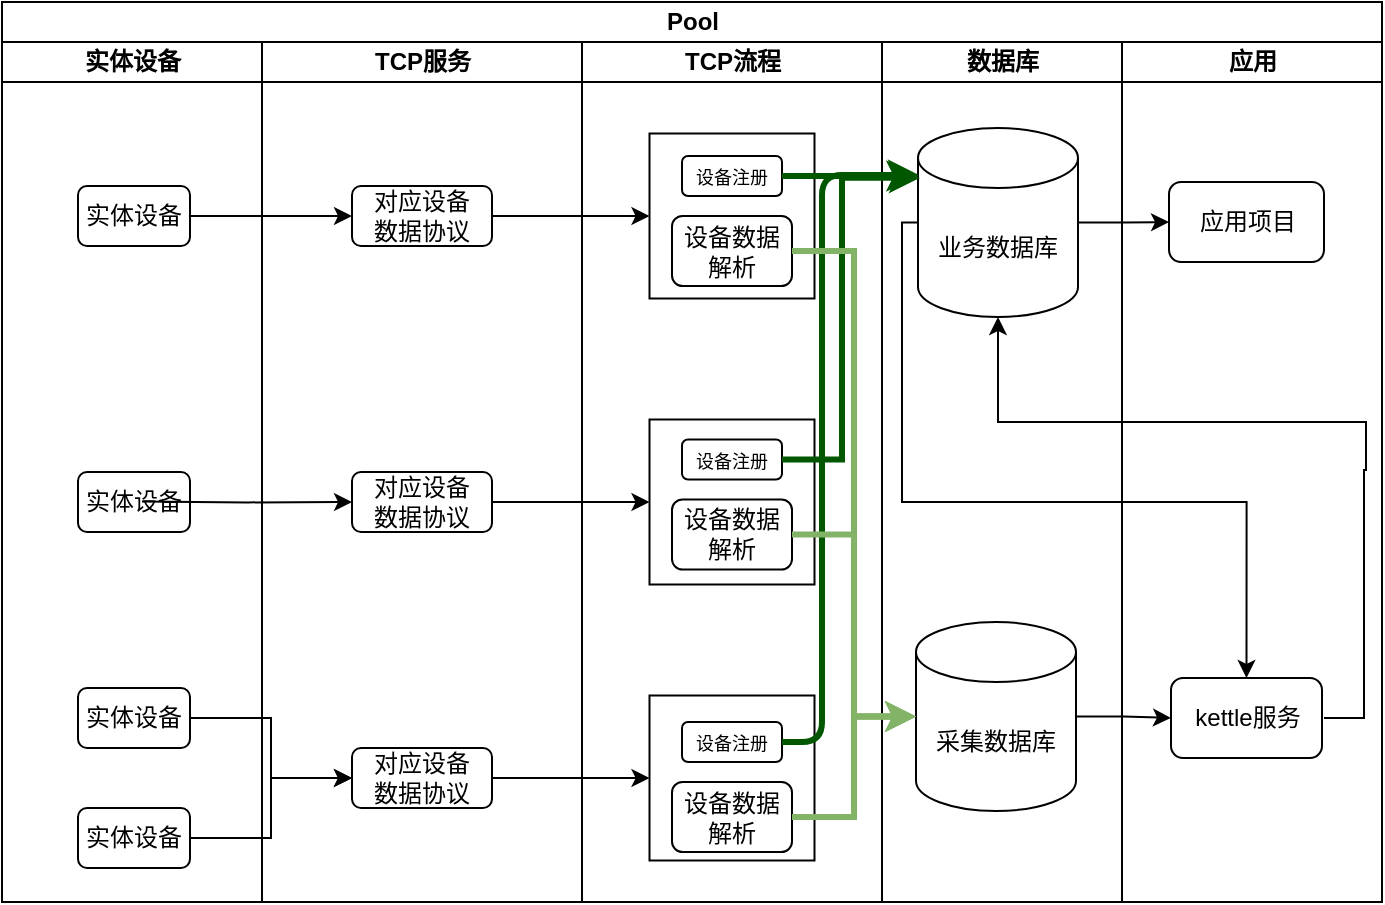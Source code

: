 <mxfile version="21.6.2" type="github">
  <diagram name="Page-1" id="74e2e168-ea6b-b213-b513-2b3c1d86103e">
    <mxGraphModel dx="862" dy="478" grid="1" gridSize="10" guides="1" tooltips="1" connect="1" arrows="1" fold="1" page="1" pageScale="1" pageWidth="1100" pageHeight="850" background="none" math="0" shadow="0">
      <root>
        <mxCell id="0" />
        <mxCell id="1" parent="0" />
        <mxCell id="STgeTo2RBOHs-Aj6-47E-5" value="Pool" style="swimlane;childLayout=stackLayout;resizeParent=1;resizeParentMax=0;startSize=20;html=1;" vertex="1" parent="1">
          <mxGeometry x="210.0" y="120" width="690" height="450" as="geometry" />
        </mxCell>
        <mxCell id="STgeTo2RBOHs-Aj6-47E-6" value="实体设备" style="swimlane;startSize=20;html=1;" vertex="1" parent="STgeTo2RBOHs-Aj6-47E-5">
          <mxGeometry y="20" width="130" height="430" as="geometry" />
        </mxCell>
        <mxCell id="STgeTo2RBOHs-Aj6-47E-10" value="实体设备" style="rounded=1;whiteSpace=wrap;html=1;" vertex="1" parent="STgeTo2RBOHs-Aj6-47E-6">
          <mxGeometry x="38" y="72" width="56" height="30" as="geometry" />
        </mxCell>
        <mxCell id="STgeTo2RBOHs-Aj6-47E-14" value="实体设备" style="rounded=1;whiteSpace=wrap;html=1;" vertex="1" parent="STgeTo2RBOHs-Aj6-47E-6">
          <mxGeometry x="38" y="215" width="56" height="30" as="geometry" />
        </mxCell>
        <mxCell id="STgeTo2RBOHs-Aj6-47E-15" value="实体设备" style="rounded=1;whiteSpace=wrap;html=1;" vertex="1" parent="STgeTo2RBOHs-Aj6-47E-6">
          <mxGeometry x="38" y="323" width="56" height="30" as="geometry" />
        </mxCell>
        <mxCell id="STgeTo2RBOHs-Aj6-47E-16" value="实体设备" style="rounded=1;whiteSpace=wrap;html=1;" vertex="1" parent="STgeTo2RBOHs-Aj6-47E-6">
          <mxGeometry x="38" y="383" width="56" height="30" as="geometry" />
        </mxCell>
        <mxCell id="STgeTo2RBOHs-Aj6-47E-7" value="TCP服务" style="swimlane;startSize=20;html=1;" vertex="1" parent="STgeTo2RBOHs-Aj6-47E-5">
          <mxGeometry x="130" y="20" width="160" height="430" as="geometry" />
        </mxCell>
        <mxCell id="STgeTo2RBOHs-Aj6-47E-19" style="edgeStyle=orthogonalEdgeStyle;rounded=0;orthogonalLoop=1;jettySize=auto;html=1;entryX=0;entryY=0.5;entryDx=0;entryDy=0;" edge="1" parent="STgeTo2RBOHs-Aj6-47E-7" target="STgeTo2RBOHs-Aj6-47E-24">
          <mxGeometry relative="1" as="geometry">
            <mxPoint x="20.0" y="229.71" as="targetPoint" />
            <mxPoint x="-60" y="229.739" as="sourcePoint" />
          </mxGeometry>
        </mxCell>
        <mxCell id="STgeTo2RBOHs-Aj6-47E-23" value="对应设备&lt;br&gt;数据协议" style="rounded=1;whiteSpace=wrap;html=1;" vertex="1" parent="STgeTo2RBOHs-Aj6-47E-7">
          <mxGeometry x="45.0" y="72" width="70" height="30" as="geometry" />
        </mxCell>
        <mxCell id="STgeTo2RBOHs-Aj6-47E-24" value="对应设备&lt;br style=&quot;border-color: var(--border-color);&quot;&gt;数据协议" style="rounded=1;whiteSpace=wrap;html=1;" vertex="1" parent="STgeTo2RBOHs-Aj6-47E-7">
          <mxGeometry x="45.0" y="215" width="70" height="30" as="geometry" />
        </mxCell>
        <mxCell id="STgeTo2RBOHs-Aj6-47E-25" value="对应设备&lt;br style=&quot;border-color: var(--border-color);&quot;&gt;数据协议" style="rounded=1;whiteSpace=wrap;html=1;" vertex="1" parent="STgeTo2RBOHs-Aj6-47E-7">
          <mxGeometry x="45.0" y="353" width="70" height="30" as="geometry" />
        </mxCell>
        <mxCell id="STgeTo2RBOHs-Aj6-47E-8" value="TCP流程" style="swimlane;startSize=20;html=1;" vertex="1" parent="STgeTo2RBOHs-Aj6-47E-5">
          <mxGeometry x="290" y="20" width="150" height="430" as="geometry" />
        </mxCell>
        <mxCell id="STgeTo2RBOHs-Aj6-47E-31" value="" style="whiteSpace=wrap;html=1;aspect=fixed;" vertex="1" parent="STgeTo2RBOHs-Aj6-47E-8">
          <mxGeometry x="33.75" y="45.75" width="82.5" height="82.5" as="geometry" />
        </mxCell>
        <mxCell id="STgeTo2RBOHs-Aj6-47E-22" value="&lt;font style=&quot;font-size: 9px;&quot;&gt;设备注册&lt;/font&gt;" style="rounded=1;whiteSpace=wrap;html=1;" vertex="1" parent="STgeTo2RBOHs-Aj6-47E-8">
          <mxGeometry x="50" y="57" width="50" height="20" as="geometry" />
        </mxCell>
        <mxCell id="STgeTo2RBOHs-Aj6-47E-30" value="设备数据解析" style="rounded=1;whiteSpace=wrap;html=1;" vertex="1" parent="STgeTo2RBOHs-Aj6-47E-8">
          <mxGeometry x="45" y="87" width="60" height="35" as="geometry" />
        </mxCell>
        <mxCell id="STgeTo2RBOHs-Aj6-47E-39" value="" style="whiteSpace=wrap;html=1;aspect=fixed;" vertex="1" parent="STgeTo2RBOHs-Aj6-47E-8">
          <mxGeometry x="33.75" y="326.75" width="82.5" height="82.5" as="geometry" />
        </mxCell>
        <mxCell id="STgeTo2RBOHs-Aj6-47E-40" value="&lt;font style=&quot;font-size: 9px;&quot;&gt;设备注册&lt;/font&gt;" style="rounded=1;whiteSpace=wrap;html=1;" vertex="1" parent="STgeTo2RBOHs-Aj6-47E-8">
          <mxGeometry x="50.0" y="340" width="50" height="20" as="geometry" />
        </mxCell>
        <mxCell id="STgeTo2RBOHs-Aj6-47E-41" value="设备数据解析" style="rounded=1;whiteSpace=wrap;html=1;" vertex="1" parent="STgeTo2RBOHs-Aj6-47E-8">
          <mxGeometry x="45" y="370" width="60" height="35" as="geometry" />
        </mxCell>
        <mxCell id="STgeTo2RBOHs-Aj6-47E-36" value="" style="whiteSpace=wrap;html=1;aspect=fixed;" vertex="1" parent="STgeTo2RBOHs-Aj6-47E-8">
          <mxGeometry x="33.75" y="188.75" width="82.5" height="82.5" as="geometry" />
        </mxCell>
        <mxCell id="STgeTo2RBOHs-Aj6-47E-38" value="设备数据解析" style="rounded=1;whiteSpace=wrap;html=1;" vertex="1" parent="STgeTo2RBOHs-Aj6-47E-8">
          <mxGeometry x="45" y="228.75" width="60" height="35" as="geometry" />
        </mxCell>
        <mxCell id="STgeTo2RBOHs-Aj6-47E-37" value="&lt;font style=&quot;font-size: 9px;&quot;&gt;设备注册&lt;/font&gt;" style="rounded=1;whiteSpace=wrap;html=1;" vertex="1" parent="STgeTo2RBOHs-Aj6-47E-8">
          <mxGeometry x="50" y="198.75" width="50" height="20" as="geometry" />
        </mxCell>
        <mxCell id="STgeTo2RBOHs-Aj6-47E-56" value="数据库" style="swimlane;startSize=20;html=1;" vertex="1" parent="STgeTo2RBOHs-Aj6-47E-5">
          <mxGeometry x="440" y="20" width="120" height="430" as="geometry" />
        </mxCell>
        <mxCell id="STgeTo2RBOHs-Aj6-47E-66" value="采集数据库" style="shape=cylinder3;whiteSpace=wrap;html=1;boundedLbl=1;backgroundOutline=1;size=15;" vertex="1" parent="STgeTo2RBOHs-Aj6-47E-56">
          <mxGeometry x="17" y="290" width="80" height="94.5" as="geometry" />
        </mxCell>
        <mxCell id="STgeTo2RBOHs-Aj6-47E-100" value="业务数据库" style="shape=cylinder3;whiteSpace=wrap;html=1;boundedLbl=1;backgroundOutline=1;size=15;" vertex="1" parent="STgeTo2RBOHs-Aj6-47E-56">
          <mxGeometry x="18" y="43" width="80" height="94.5" as="geometry" />
        </mxCell>
        <mxCell id="STgeTo2RBOHs-Aj6-47E-9" value="应用" style="swimlane;startSize=20;html=1;" vertex="1" parent="STgeTo2RBOHs-Aj6-47E-5">
          <mxGeometry x="560" y="20" width="130" height="430" as="geometry" />
        </mxCell>
        <mxCell id="STgeTo2RBOHs-Aj6-47E-26" value="应用项目" style="rounded=1;whiteSpace=wrap;html=1;direction=south;" vertex="1" parent="STgeTo2RBOHs-Aj6-47E-9">
          <mxGeometry x="23.5" y="70" width="77.5" height="40" as="geometry" />
        </mxCell>
        <mxCell id="STgeTo2RBOHs-Aj6-47E-109" style="edgeStyle=orthogonalEdgeStyle;rounded=0;orthogonalLoop=1;jettySize=auto;html=1;" edge="1" parent="STgeTo2RBOHs-Aj6-47E-9" target="STgeTo2RBOHs-Aj6-47E-100">
          <mxGeometry relative="1" as="geometry">
            <mxPoint x="101" y="338" as="sourcePoint" />
            <mxPoint x="80.0" y="150" as="targetPoint" />
            <Array as="points">
              <mxPoint x="121" y="338" />
              <mxPoint x="121" y="214" />
              <mxPoint x="122" y="214" />
              <mxPoint x="122" y="190" />
              <mxPoint x="-62" y="190" />
            </Array>
          </mxGeometry>
        </mxCell>
        <mxCell id="STgeTo2RBOHs-Aj6-47E-101" value="kettle服务" style="rounded=1;whiteSpace=wrap;html=1;direction=south;" vertex="1" parent="STgeTo2RBOHs-Aj6-47E-9">
          <mxGeometry x="24.5" y="318" width="75.5" height="40" as="geometry" />
        </mxCell>
        <mxCell id="STgeTo2RBOHs-Aj6-47E-18" style="edgeStyle=orthogonalEdgeStyle;rounded=0;orthogonalLoop=1;jettySize=auto;html=1;entryX=0;entryY=0.5;entryDx=0;entryDy=0;" edge="1" parent="STgeTo2RBOHs-Aj6-47E-5" source="STgeTo2RBOHs-Aj6-47E-10" target="STgeTo2RBOHs-Aj6-47E-23">
          <mxGeometry relative="1" as="geometry">
            <mxPoint x="140.0" y="107" as="targetPoint" />
          </mxGeometry>
        </mxCell>
        <mxCell id="STgeTo2RBOHs-Aj6-47E-20" style="edgeStyle=orthogonalEdgeStyle;rounded=0;orthogonalLoop=1;jettySize=auto;html=1;entryX=0;entryY=0.5;entryDx=0;entryDy=0;" edge="1" parent="STgeTo2RBOHs-Aj6-47E-5" source="STgeTo2RBOHs-Aj6-47E-15" target="STgeTo2RBOHs-Aj6-47E-25">
          <mxGeometry relative="1" as="geometry">
            <mxPoint x="140.0" y="358" as="targetPoint" />
          </mxGeometry>
        </mxCell>
        <mxCell id="STgeTo2RBOHs-Aj6-47E-21" style="edgeStyle=orthogonalEdgeStyle;rounded=0;orthogonalLoop=1;jettySize=auto;html=1;entryX=0;entryY=0.5;entryDx=0;entryDy=0;" edge="1" parent="STgeTo2RBOHs-Aj6-47E-5" source="STgeTo2RBOHs-Aj6-47E-16" target="STgeTo2RBOHs-Aj6-47E-25">
          <mxGeometry relative="1" as="geometry">
            <mxPoint x="140.0" y="418" as="targetPoint" />
          </mxGeometry>
        </mxCell>
        <mxCell id="STgeTo2RBOHs-Aj6-47E-43" style="edgeStyle=orthogonalEdgeStyle;rounded=0;orthogonalLoop=1;jettySize=auto;html=1;entryX=0;entryY=0.5;entryDx=0;entryDy=0;" edge="1" parent="STgeTo2RBOHs-Aj6-47E-5" source="STgeTo2RBOHs-Aj6-47E-24" target="STgeTo2RBOHs-Aj6-47E-36">
          <mxGeometry relative="1" as="geometry">
            <mxPoint x="320.0" y="250" as="targetPoint" />
          </mxGeometry>
        </mxCell>
        <mxCell id="STgeTo2RBOHs-Aj6-47E-44" style="edgeStyle=orthogonalEdgeStyle;rounded=0;orthogonalLoop=1;jettySize=auto;html=1;" edge="1" parent="STgeTo2RBOHs-Aj6-47E-5" source="STgeTo2RBOHs-Aj6-47E-25" target="STgeTo2RBOHs-Aj6-47E-39">
          <mxGeometry relative="1" as="geometry" />
        </mxCell>
        <mxCell id="STgeTo2RBOHs-Aj6-47E-45" style="edgeStyle=orthogonalEdgeStyle;rounded=0;orthogonalLoop=1;jettySize=auto;html=1;entryX=0;entryY=0.5;entryDx=0;entryDy=0;" edge="1" parent="STgeTo2RBOHs-Aj6-47E-5" source="STgeTo2RBOHs-Aj6-47E-23" target="STgeTo2RBOHs-Aj6-47E-31">
          <mxGeometry relative="1" as="geometry" />
        </mxCell>
        <mxCell id="STgeTo2RBOHs-Aj6-47E-102" style="edgeStyle=orthogonalEdgeStyle;rounded=0;orthogonalLoop=1;jettySize=auto;html=1;entryX=0.5;entryY=1;entryDx=0;entryDy=0;" edge="1" parent="STgeTo2RBOHs-Aj6-47E-5" source="STgeTo2RBOHs-Aj6-47E-66" target="STgeTo2RBOHs-Aj6-47E-101">
          <mxGeometry relative="1" as="geometry" />
        </mxCell>
        <mxCell id="STgeTo2RBOHs-Aj6-47E-105" style="edgeStyle=orthogonalEdgeStyle;rounded=0;orthogonalLoop=1;jettySize=auto;html=1;" edge="1" parent="STgeTo2RBOHs-Aj6-47E-5" source="STgeTo2RBOHs-Aj6-47E-100" target="STgeTo2RBOHs-Aj6-47E-26">
          <mxGeometry relative="1" as="geometry" />
        </mxCell>
        <mxCell id="STgeTo2RBOHs-Aj6-47E-108" style="edgeStyle=orthogonalEdgeStyle;rounded=0;orthogonalLoop=1;jettySize=auto;html=1;entryX=0;entryY=0.5;entryDx=0;entryDy=0;exitX=0;exitY=0.5;exitDx=0;exitDy=0;exitPerimeter=0;" edge="1" parent="STgeTo2RBOHs-Aj6-47E-5" source="STgeTo2RBOHs-Aj6-47E-100" target="STgeTo2RBOHs-Aj6-47E-101">
          <mxGeometry relative="1" as="geometry">
            <Array as="points">
              <mxPoint x="450" y="110" />
              <mxPoint x="450" y="250" />
              <mxPoint x="622" y="250" />
            </Array>
          </mxGeometry>
        </mxCell>
        <mxCell id="STgeTo2RBOHs-Aj6-47E-111" style="edgeStyle=orthogonalEdgeStyle;rounded=0;orthogonalLoop=1;jettySize=auto;html=1;entryX=-0.005;entryY=0.254;entryDx=0;entryDy=0;entryPerimeter=0;strokeWidth=3;fillColor=#008a00;strokeColor=#005700;" edge="1" parent="STgeTo2RBOHs-Aj6-47E-5" source="STgeTo2RBOHs-Aj6-47E-22" target="STgeTo2RBOHs-Aj6-47E-100">
          <mxGeometry relative="1" as="geometry" />
        </mxCell>
        <mxCell id="STgeTo2RBOHs-Aj6-47E-112" style="edgeStyle=orthogonalEdgeStyle;rounded=0;orthogonalLoop=1;jettySize=auto;html=1;entryX=0.012;entryY=0.264;entryDx=0;entryDy=0;entryPerimeter=0;fillColor=#008a00;strokeColor=#005700;strokeWidth=3;" edge="1" parent="STgeTo2RBOHs-Aj6-47E-5" source="STgeTo2RBOHs-Aj6-47E-37" target="STgeTo2RBOHs-Aj6-47E-100">
          <mxGeometry relative="1" as="geometry">
            <Array as="points">
              <mxPoint x="420" y="229" />
              <mxPoint x="420" y="88" />
            </Array>
          </mxGeometry>
        </mxCell>
        <mxCell id="STgeTo2RBOHs-Aj6-47E-113" style="edgeStyle=orthogonalEdgeStyle;rounded=1;orthogonalLoop=1;jettySize=auto;html=1;entryX=0.006;entryY=0.249;entryDx=0;entryDy=0;entryPerimeter=0;strokeWidth=3;fillColor=#008a00;strokeColor=#005700;" edge="1" parent="STgeTo2RBOHs-Aj6-47E-5" source="STgeTo2RBOHs-Aj6-47E-40" target="STgeTo2RBOHs-Aj6-47E-100">
          <mxGeometry relative="1" as="geometry">
            <Array as="points">
              <mxPoint x="410" y="370" />
              <mxPoint x="410" y="87" />
            </Array>
          </mxGeometry>
        </mxCell>
        <mxCell id="STgeTo2RBOHs-Aj6-47E-114" style="edgeStyle=orthogonalEdgeStyle;rounded=0;orthogonalLoop=1;jettySize=auto;html=1;entryX=0;entryY=0.5;entryDx=0;entryDy=0;entryPerimeter=0;fillColor=#d5e8d4;strokeColor=#82b366;strokeWidth=3;" edge="1" parent="STgeTo2RBOHs-Aj6-47E-5" source="STgeTo2RBOHs-Aj6-47E-30" target="STgeTo2RBOHs-Aj6-47E-66">
          <mxGeometry relative="1" as="geometry" />
        </mxCell>
        <mxCell id="STgeTo2RBOHs-Aj6-47E-115" style="edgeStyle=orthogonalEdgeStyle;rounded=0;orthogonalLoop=1;jettySize=auto;html=1;entryX=0;entryY=0.5;entryDx=0;entryDy=0;entryPerimeter=0;fillColor=#d5e8d4;strokeColor=#82b366;strokeWidth=3;" edge="1" parent="STgeTo2RBOHs-Aj6-47E-5" source="STgeTo2RBOHs-Aj6-47E-38" target="STgeTo2RBOHs-Aj6-47E-66">
          <mxGeometry relative="1" as="geometry" />
        </mxCell>
        <mxCell id="STgeTo2RBOHs-Aj6-47E-116" style="edgeStyle=orthogonalEdgeStyle;rounded=0;orthogonalLoop=1;jettySize=auto;html=1;entryX=0;entryY=0.5;entryDx=0;entryDy=0;entryPerimeter=0;fillColor=#d5e8d4;strokeColor=#82b366;strokeWidth=3;" edge="1" parent="STgeTo2RBOHs-Aj6-47E-5" source="STgeTo2RBOHs-Aj6-47E-41" target="STgeTo2RBOHs-Aj6-47E-66">
          <mxGeometry relative="1" as="geometry" />
        </mxCell>
      </root>
    </mxGraphModel>
  </diagram>
</mxfile>
